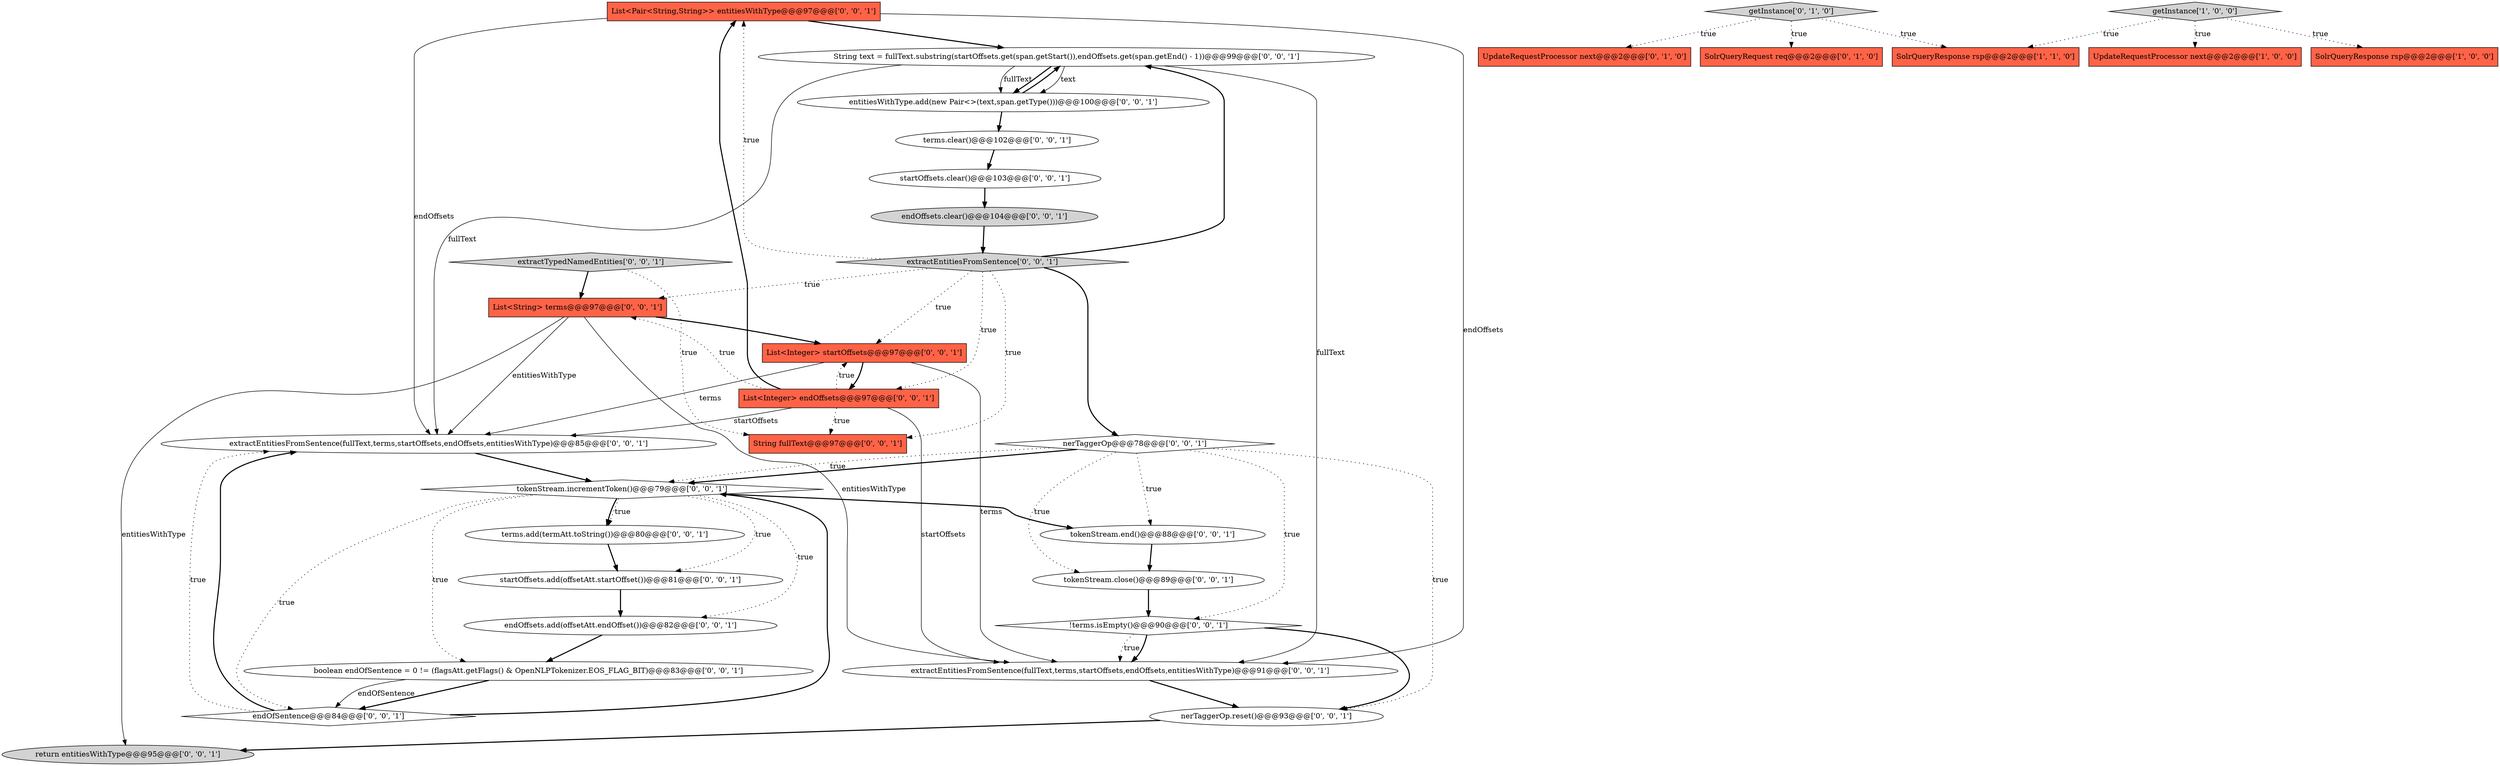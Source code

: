 digraph {
31 [style = filled, label = "List<Pair<String,String>> entitiesWithType@@@97@@@['0', '0', '1']", fillcolor = tomato, shape = box image = "AAA0AAABBB3BBB"];
6 [style = filled, label = "UpdateRequestProcessor next@@@2@@@['0', '1', '0']", fillcolor = tomato, shape = box image = "AAA0AAABBB2BBB"];
11 [style = filled, label = "terms.clear()@@@102@@@['0', '0', '1']", fillcolor = white, shape = ellipse image = "AAA0AAABBB3BBB"];
24 [style = filled, label = "!terms.isEmpty()@@@90@@@['0', '0', '1']", fillcolor = white, shape = diamond image = "AAA0AAABBB3BBB"];
8 [style = filled, label = "List<String> terms@@@97@@@['0', '0', '1']", fillcolor = tomato, shape = box image = "AAA0AAABBB3BBB"];
19 [style = filled, label = "tokenStream.close()@@@89@@@['0', '0', '1']", fillcolor = white, shape = ellipse image = "AAA0AAABBB3BBB"];
21 [style = filled, label = "tokenStream.incrementToken()@@@79@@@['0', '0', '1']", fillcolor = white, shape = diamond image = "AAA0AAABBB3BBB"];
7 [style = filled, label = "String fullText@@@97@@@['0', '0', '1']", fillcolor = tomato, shape = box image = "AAA0AAABBB3BBB"];
29 [style = filled, label = "return entitiesWithType@@@95@@@['0', '0', '1']", fillcolor = lightgray, shape = ellipse image = "AAA0AAABBB3BBB"];
23 [style = filled, label = "startOffsets.add(offsetAtt.startOffset())@@@81@@@['0', '0', '1']", fillcolor = white, shape = ellipse image = "AAA0AAABBB3BBB"];
22 [style = filled, label = "extractEntitiesFromSentence['0', '0', '1']", fillcolor = lightgray, shape = diamond image = "AAA0AAABBB3BBB"];
16 [style = filled, label = "entitiesWithType.add(new Pair<>(text,span.getType()))@@@100@@@['0', '0', '1']", fillcolor = white, shape = ellipse image = "AAA0AAABBB3BBB"];
5 [style = filled, label = "SolrQueryRequest req@@@2@@@['0', '1', '0']", fillcolor = tomato, shape = box image = "AAA0AAABBB2BBB"];
32 [style = filled, label = "endOfSentence@@@84@@@['0', '0', '1']", fillcolor = white, shape = diamond image = "AAA0AAABBB3BBB"];
26 [style = filled, label = "nerTaggerOp.reset()@@@93@@@['0', '0', '1']", fillcolor = white, shape = ellipse image = "AAA0AAABBB3BBB"];
28 [style = filled, label = "extractEntitiesFromSentence(fullText,terms,startOffsets,endOffsets,entitiesWithType)@@@85@@@['0', '0', '1']", fillcolor = white, shape = ellipse image = "AAA0AAABBB3BBB"];
17 [style = filled, label = "boolean endOfSentence = 0 != (flagsAtt.getFlags() & OpenNLPTokenizer.EOS_FLAG_BIT)@@@83@@@['0', '0', '1']", fillcolor = white, shape = ellipse image = "AAA0AAABBB3BBB"];
13 [style = filled, label = "extractEntitiesFromSentence(fullText,terms,startOffsets,endOffsets,entitiesWithType)@@@91@@@['0', '0', '1']", fillcolor = white, shape = ellipse image = "AAA0AAABBB3BBB"];
10 [style = filled, label = "List<Integer> startOffsets@@@97@@@['0', '0', '1']", fillcolor = tomato, shape = box image = "AAA0AAABBB3BBB"];
0 [style = filled, label = "UpdateRequestProcessor next@@@2@@@['1', '0', '0']", fillcolor = tomato, shape = box image = "AAA0AAABBB1BBB"];
9 [style = filled, label = "List<Integer> endOffsets@@@97@@@['0', '0', '1']", fillcolor = tomato, shape = box image = "AAA0AAABBB3BBB"];
27 [style = filled, label = "extractTypedNamedEntities['0', '0', '1']", fillcolor = lightgray, shape = diamond image = "AAA0AAABBB3BBB"];
18 [style = filled, label = "endOffsets.add(offsetAtt.endOffset())@@@82@@@['0', '0', '1']", fillcolor = white, shape = ellipse image = "AAA0AAABBB3BBB"];
14 [style = filled, label = "tokenStream.end()@@@88@@@['0', '0', '1']", fillcolor = white, shape = ellipse image = "AAA0AAABBB3BBB"];
20 [style = filled, label = "startOffsets.clear()@@@103@@@['0', '0', '1']", fillcolor = white, shape = ellipse image = "AAA0AAABBB3BBB"];
25 [style = filled, label = "endOffsets.clear()@@@104@@@['0', '0', '1']", fillcolor = lightgray, shape = ellipse image = "AAA0AAABBB3BBB"];
3 [style = filled, label = "getInstance['1', '0', '0']", fillcolor = lightgray, shape = diamond image = "AAA0AAABBB1BBB"];
30 [style = filled, label = "terms.add(termAtt.toString())@@@80@@@['0', '0', '1']", fillcolor = white, shape = ellipse image = "AAA0AAABBB3BBB"];
15 [style = filled, label = "String text = fullText.substring(startOffsets.get(span.getStart()),endOffsets.get(span.getEnd() - 1))@@@99@@@['0', '0', '1']", fillcolor = white, shape = ellipse image = "AAA0AAABBB3BBB"];
2 [style = filled, label = "SolrQueryResponse rsp@@@2@@@['1', '1', '0']", fillcolor = tomato, shape = box image = "AAA0AAABBB1BBB"];
4 [style = filled, label = "getInstance['0', '1', '0']", fillcolor = lightgray, shape = diamond image = "AAA0AAABBB2BBB"];
12 [style = filled, label = "nerTaggerOp@@@78@@@['0', '0', '1']", fillcolor = white, shape = diamond image = "AAA0AAABBB3BBB"];
1 [style = filled, label = "SolrQueryResponse rsp@@@2@@@['1', '0', '0']", fillcolor = tomato, shape = box image = "AAA0AAABBB1BBB"];
27->7 [style = dotted, label="true"];
24->13 [style = dotted, label="true"];
28->21 [style = bold, label=""];
13->26 [style = bold, label=""];
15->28 [style = solid, label="fullText"];
9->8 [style = dotted, label="true"];
21->14 [style = bold, label=""];
24->13 [style = bold, label=""];
15->16 [style = solid, label="text"];
11->20 [style = bold, label=""];
3->1 [style = dotted, label="true"];
21->18 [style = dotted, label="true"];
10->9 [style = bold, label=""];
9->7 [style = dotted, label="true"];
12->19 [style = dotted, label="true"];
9->31 [style = bold, label=""];
8->28 [style = solid, label="entitiesWithType"];
22->9 [style = dotted, label="true"];
12->21 [style = bold, label=""];
12->26 [style = dotted, label="true"];
21->30 [style = bold, label=""];
22->8 [style = dotted, label="true"];
16->15 [style = bold, label=""];
21->23 [style = dotted, label="true"];
21->17 [style = dotted, label="true"];
15->16 [style = solid, label="fullText"];
14->19 [style = bold, label=""];
19->24 [style = bold, label=""];
22->15 [style = bold, label=""];
22->7 [style = dotted, label="true"];
9->10 [style = dotted, label="true"];
32->21 [style = bold, label=""];
3->0 [style = dotted, label="true"];
20->25 [style = bold, label=""];
21->30 [style = dotted, label="true"];
27->8 [style = bold, label=""];
17->32 [style = bold, label=""];
10->13 [style = solid, label="terms"];
32->28 [style = dotted, label="true"];
12->21 [style = dotted, label="true"];
8->29 [style = solid, label="entitiesWithType"];
32->28 [style = bold, label=""];
30->23 [style = bold, label=""];
3->2 [style = dotted, label="true"];
31->28 [style = solid, label="endOffsets"];
22->31 [style = dotted, label="true"];
15->16 [style = bold, label=""];
12->14 [style = dotted, label="true"];
23->18 [style = bold, label=""];
4->5 [style = dotted, label="true"];
22->10 [style = dotted, label="true"];
18->17 [style = bold, label=""];
15->13 [style = solid, label="fullText"];
17->32 [style = solid, label="endOfSentence"];
9->13 [style = solid, label="startOffsets"];
22->12 [style = bold, label=""];
21->32 [style = dotted, label="true"];
31->15 [style = bold, label=""];
4->6 [style = dotted, label="true"];
8->13 [style = solid, label="entitiesWithType"];
16->11 [style = bold, label=""];
25->22 [style = bold, label=""];
24->26 [style = bold, label=""];
9->28 [style = solid, label="startOffsets"];
26->29 [style = bold, label=""];
8->10 [style = bold, label=""];
31->13 [style = solid, label="endOffsets"];
10->28 [style = solid, label="terms"];
4->2 [style = dotted, label="true"];
12->24 [style = dotted, label="true"];
}
